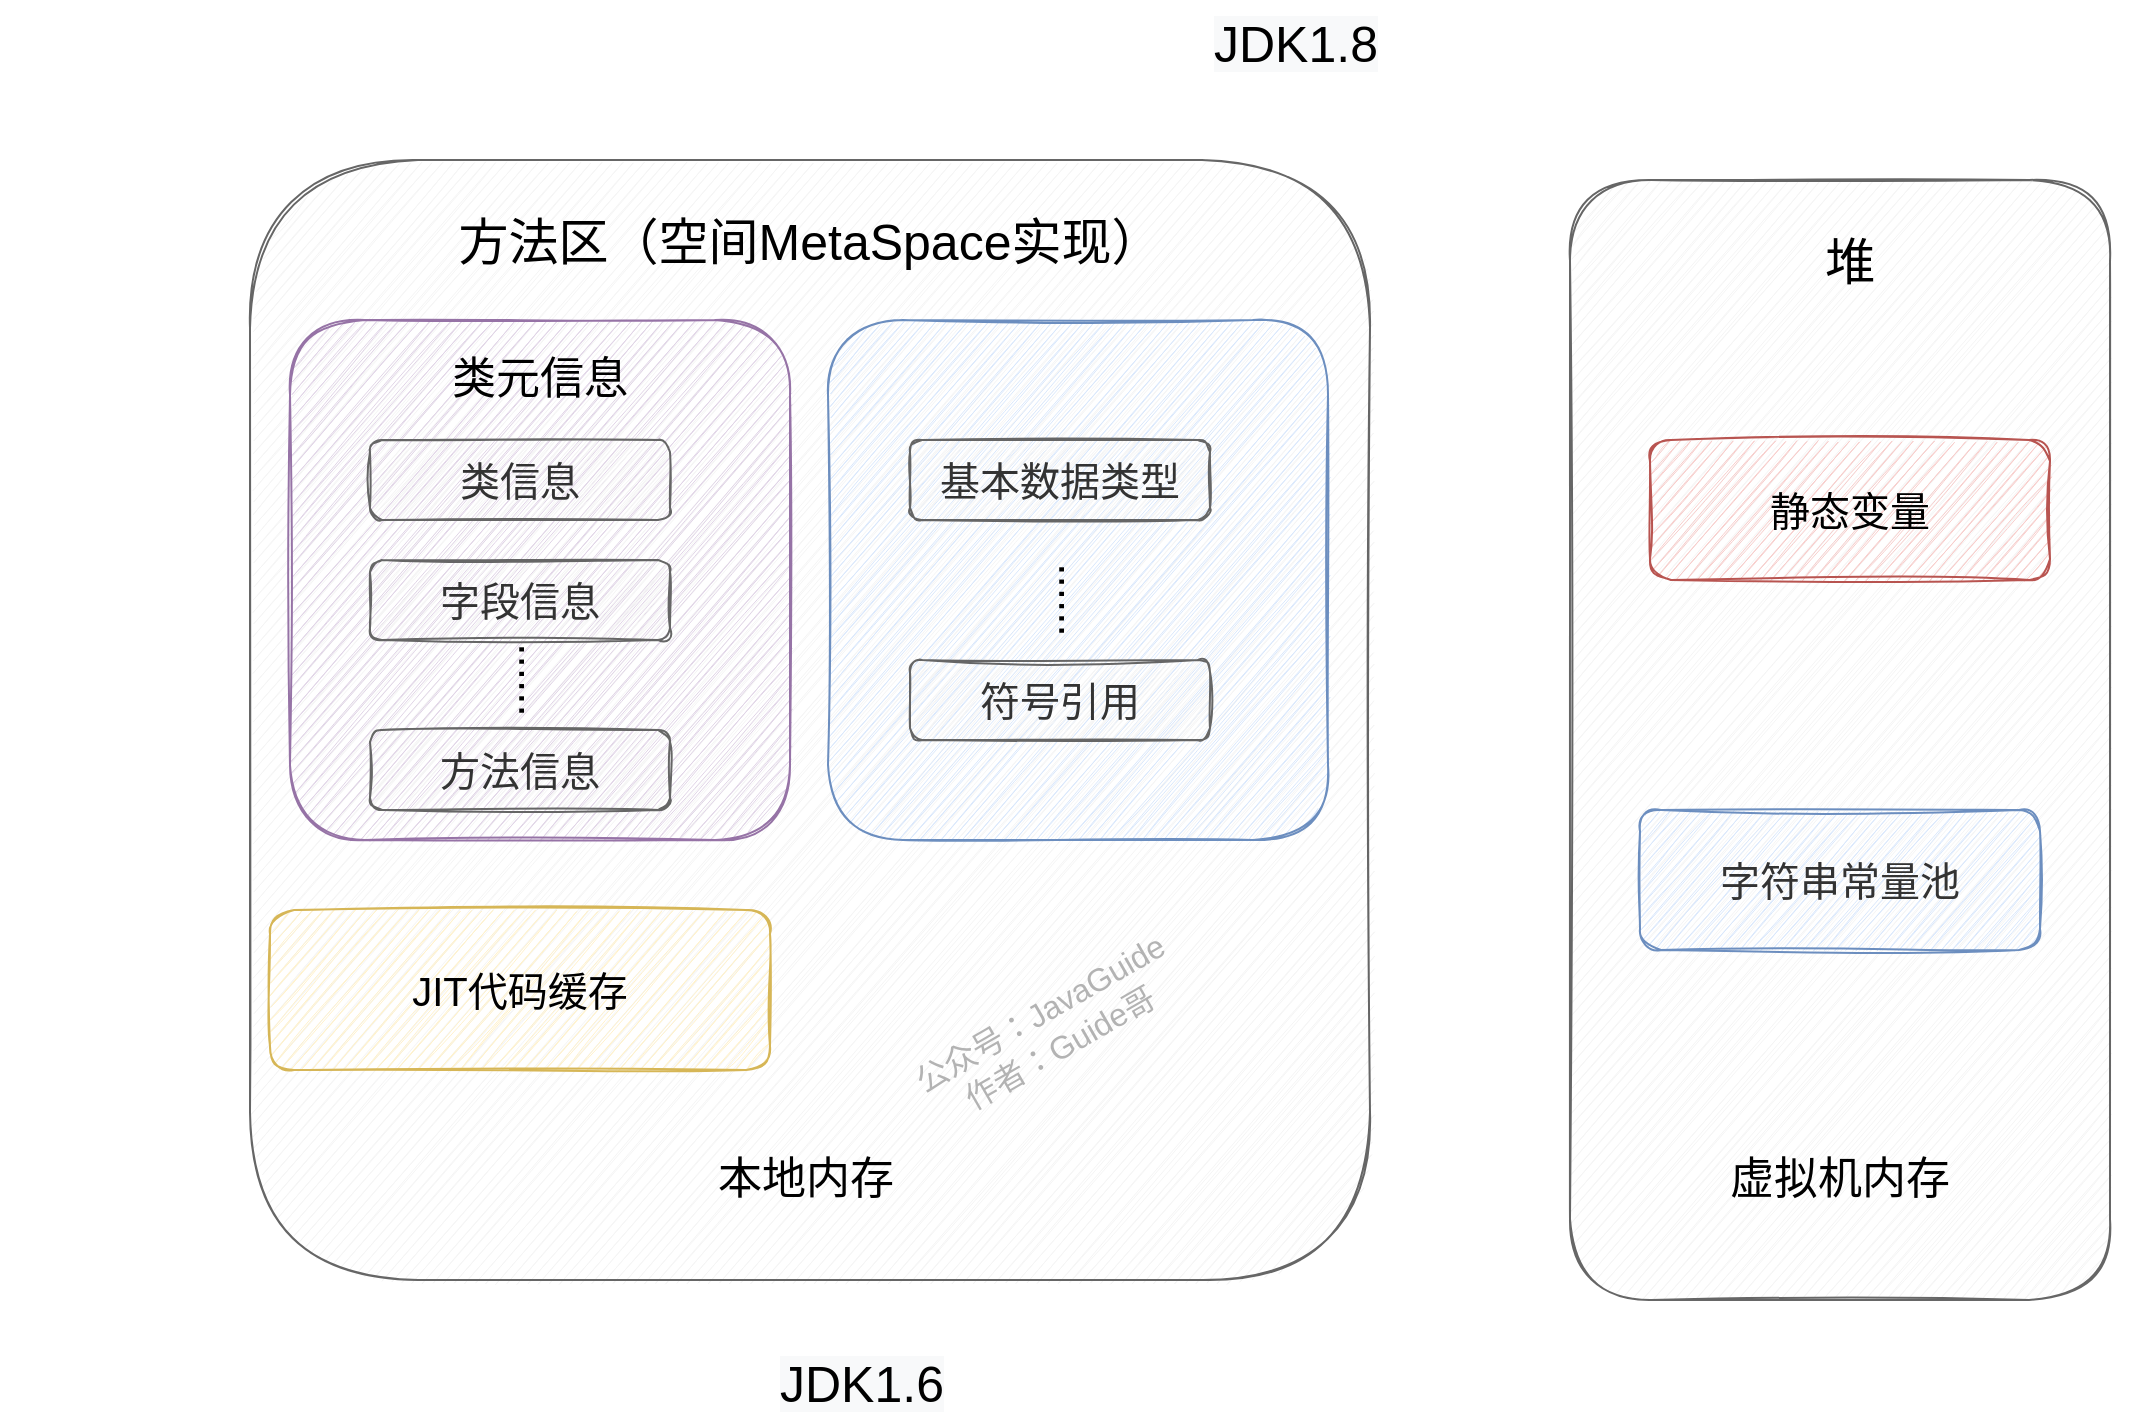 <mxfile version="13.4.5" type="device"><diagram id="gYNeldG73rc2GvLzjtzR" name="Page-1"><mxGraphModel dx="1933" dy="997" grid="1" gridSize="10" guides="1" tooltips="1" connect="1" arrows="1" fold="1" page="1" pageScale="1" pageWidth="827" pageHeight="1169" math="0" shadow="0"><root><mxCell id="0"/><mxCell id="1" parent="0"/><mxCell id="tqiXZsngylI01fbvSjjF-1" value="" style="rounded=1;whiteSpace=wrap;html=1;fillColor=#f5f5f5;strokeColor=#666666;sketch=1;fontSize=20;fontColor=#333333;" vertex="1" parent="1"><mxGeometry y="210" width="560" height="560" as="geometry"/></mxCell><mxCell id="tqiXZsngylI01fbvSjjF-2" value="方法区（空间MetaSpace实现）" style="text;html=1;strokeColor=none;fillColor=none;align=center;verticalAlign=middle;whiteSpace=wrap;rounded=0;fontSize=25;" vertex="1" parent="1"><mxGeometry x="-125" y="240" width="810" height="20" as="geometry"/></mxCell><mxCell id="tqiXZsngylI01fbvSjjF-5" value="JIT代码缓存" style="rounded=1;whiteSpace=wrap;html=1;fillColor=#fff2cc;strokeColor=#d6b656;sketch=1;fontSize=20;" vertex="1" parent="1"><mxGeometry x="10" y="585" width="250" height="80" as="geometry"/></mxCell><mxCell id="tqiXZsngylI01fbvSjjF-6" value="" style="rounded=1;whiteSpace=wrap;html=1;fillColor=#e1d5e7;strokeColor=#9673a6;sketch=1;fontSize=20;" vertex="1" parent="1"><mxGeometry x="20" y="290" width="250" height="260" as="geometry"/></mxCell><mxCell id="tqiXZsngylI01fbvSjjF-7" value="类元信息" style="text;html=1;strokeColor=none;fillColor=none;align=center;verticalAlign=middle;whiteSpace=wrap;rounded=0;fontSize=22;" vertex="1" parent="1"><mxGeometry x="5" y="310" width="280" height="20" as="geometry"/></mxCell><mxCell id="tqiXZsngylI01fbvSjjF-8" value="类信息" style="rounded=1;whiteSpace=wrap;html=1;fillColor=#f5f5f5;strokeColor=#666666;sketch=1;fontSize=20;fontColor=#333333;" vertex="1" parent="1"><mxGeometry x="60" y="350" width="150" height="40" as="geometry"/></mxCell><mxCell id="tqiXZsngylI01fbvSjjF-9" value="字段信息" style="rounded=1;whiteSpace=wrap;html=1;fillColor=#f5f5f5;strokeColor=#666666;sketch=1;fontSize=20;fontColor=#333333;" vertex="1" parent="1"><mxGeometry x="60" y="410" width="150" height="40" as="geometry"/></mxCell><mxCell id="tqiXZsngylI01fbvSjjF-10" value="方法信息" style="rounded=1;whiteSpace=wrap;html=1;fillColor=#f5f5f5;strokeColor=#666666;sketch=1;fontSize=20;fontColor=#333333;" vertex="1" parent="1"><mxGeometry x="60" y="495" width="150" height="40" as="geometry"/></mxCell><mxCell id="tqiXZsngylI01fbvSjjF-11" value="......" style="text;html=1;strokeColor=none;fillColor=none;align=center;verticalAlign=middle;whiteSpace=wrap;rounded=0;fontSize=22;horizontal=0;" vertex="1" parent="1"><mxGeometry x="110" y="460" width="40" height="20" as="geometry"/></mxCell><mxCell id="tqiXZsngylI01fbvSjjF-15" value="本地内存" style="text;html=1;strokeColor=none;fillColor=none;align=center;verticalAlign=middle;whiteSpace=wrap;rounded=0;fontSize=22;" vertex="1" parent="1"><mxGeometry x="210" y="710" width="136" height="20" as="geometry"/></mxCell><mxCell id="tqiXZsngylI01fbvSjjF-16" value="" style="rounded=1;whiteSpace=wrap;html=1;fillColor=#f5f5f5;strokeColor=#666666;sketch=1;fontSize=20;fontColor=#333333;" vertex="1" parent="1"><mxGeometry x="660" y="220" width="270" height="560" as="geometry"/></mxCell><mxCell id="tqiXZsngylI01fbvSjjF-17" value="静态变量" style="rounded=1;whiteSpace=wrap;html=1;fillColor=#f8cecc;strokeColor=#b85450;sketch=1;fontSize=20;" vertex="1" parent="1"><mxGeometry x="700" y="350" width="200" height="70" as="geometry"/></mxCell><mxCell id="tqiXZsngylI01fbvSjjF-18" value="堆" style="text;html=1;strokeColor=none;fillColor=none;align=center;verticalAlign=middle;whiteSpace=wrap;rounded=0;fontSize=25;" vertex="1" parent="1"><mxGeometry x="660" y="250" width="280" height="20" as="geometry"/></mxCell><mxCell id="tqiXZsngylI01fbvSjjF-19" value="&lt;span style=&quot;color: rgb(51 , 51 , 51)&quot;&gt;字符串常量池&lt;/span&gt;" style="rounded=1;whiteSpace=wrap;html=1;fillColor=#dae8fc;strokeColor=#6c8ebf;sketch=1;fontSize=20;" vertex="1" parent="1"><mxGeometry x="695" y="535" width="200" height="70" as="geometry"/></mxCell><mxCell id="tqiXZsngylI01fbvSjjF-20" value="公众号：JavaGuide&lt;br style=&quot;font-size: 16px;&quot;&gt;作者：Guide哥" style="text;html=1;strokeColor=none;fillColor=none;align=center;verticalAlign=middle;whiteSpace=wrap;rounded=0;labelBackgroundColor=none;fontSize=16;fontColor=#B3B3B3;rotation=-30;sketch=1;" vertex="1" parent="1"><mxGeometry x="310" y="640" width="180" height="10" as="geometry"/></mxCell><mxCell id="tqiXZsngylI01fbvSjjF-21" value="虚拟机内存" style="text;html=1;strokeColor=none;fillColor=none;align=center;verticalAlign=middle;whiteSpace=wrap;rounded=0;fontSize=22;" vertex="1" parent="1"><mxGeometry x="727" y="710" width="136" height="20" as="geometry"/></mxCell><mxCell id="tqiXZsngylI01fbvSjjF-62" value="" style="rounded=1;whiteSpace=wrap;html=1;fillColor=#dae8fc;strokeColor=#6c8ebf;sketch=1;fontSize=20;" vertex="1" parent="1"><mxGeometry x="289" y="290" width="250" height="260" as="geometry"/></mxCell><mxCell id="tqiXZsngylI01fbvSjjF-72" value="&lt;span&gt;基本数据类型&lt;/span&gt;" style="rounded=1;whiteSpace=wrap;html=1;fillColor=#f5f5f5;strokeColor=#666666;sketch=1;fontSize=20;fontColor=#333333;" vertex="1" parent="1"><mxGeometry x="330" y="350" width="150" height="40" as="geometry"/></mxCell><mxCell id="tqiXZsngylI01fbvSjjF-74" value="符号引用" style="rounded=1;whiteSpace=wrap;html=1;fillColor=#f5f5f5;strokeColor=#666666;sketch=1;fontSize=20;fontColor=#333333;" vertex="1" parent="1"><mxGeometry x="330" y="460" width="150" height="40" as="geometry"/></mxCell><mxCell id="tqiXZsngylI01fbvSjjF-75" value="......" style="text;html=1;strokeColor=none;fillColor=none;align=center;verticalAlign=middle;whiteSpace=wrap;rounded=0;fontSize=22;horizontal=0;" vertex="1" parent="1"><mxGeometry x="380" y="420" width="40" height="20" as="geometry"/></mxCell><mxCell id="tqiXZsngylI01fbvSjjF-77" value="&lt;meta charset=&quot;utf-8&quot;&gt;&lt;span style=&quot;color: rgb(0, 0, 0); font-family: helvetica; font-size: 25px; font-style: normal; font-weight: 400; letter-spacing: normal; text-align: center; text-indent: 0px; text-transform: none; word-spacing: 0px; background-color: rgb(248, 249, 250); display: inline; float: none;&quot;&gt;JDK1.6&lt;/span&gt;" style="text;whiteSpace=wrap;html=1;" vertex="1" parent="1"><mxGeometry x="263" y="800" width="110" height="30" as="geometry"/></mxCell><mxCell id="tqiXZsngylI01fbvSjjF-79" value="&lt;span style=&quot;color: rgb(0 , 0 , 0) ; font-family: &amp;#34;helvetica&amp;#34; ; font-size: 25px ; font-style: normal ; font-weight: 400 ; letter-spacing: normal ; text-align: center ; text-indent: 0px ; text-transform: none ; word-spacing: 0px ; background-color: rgb(248 , 249 , 250) ; display: inline ; float: none&quot;&gt;JDK1.8&lt;/span&gt;" style="text;whiteSpace=wrap;html=1;" vertex="1" parent="1"><mxGeometry x="480" y="130" width="130" height="30" as="geometry"/></mxCell></root></mxGraphModel></diagram></mxfile>